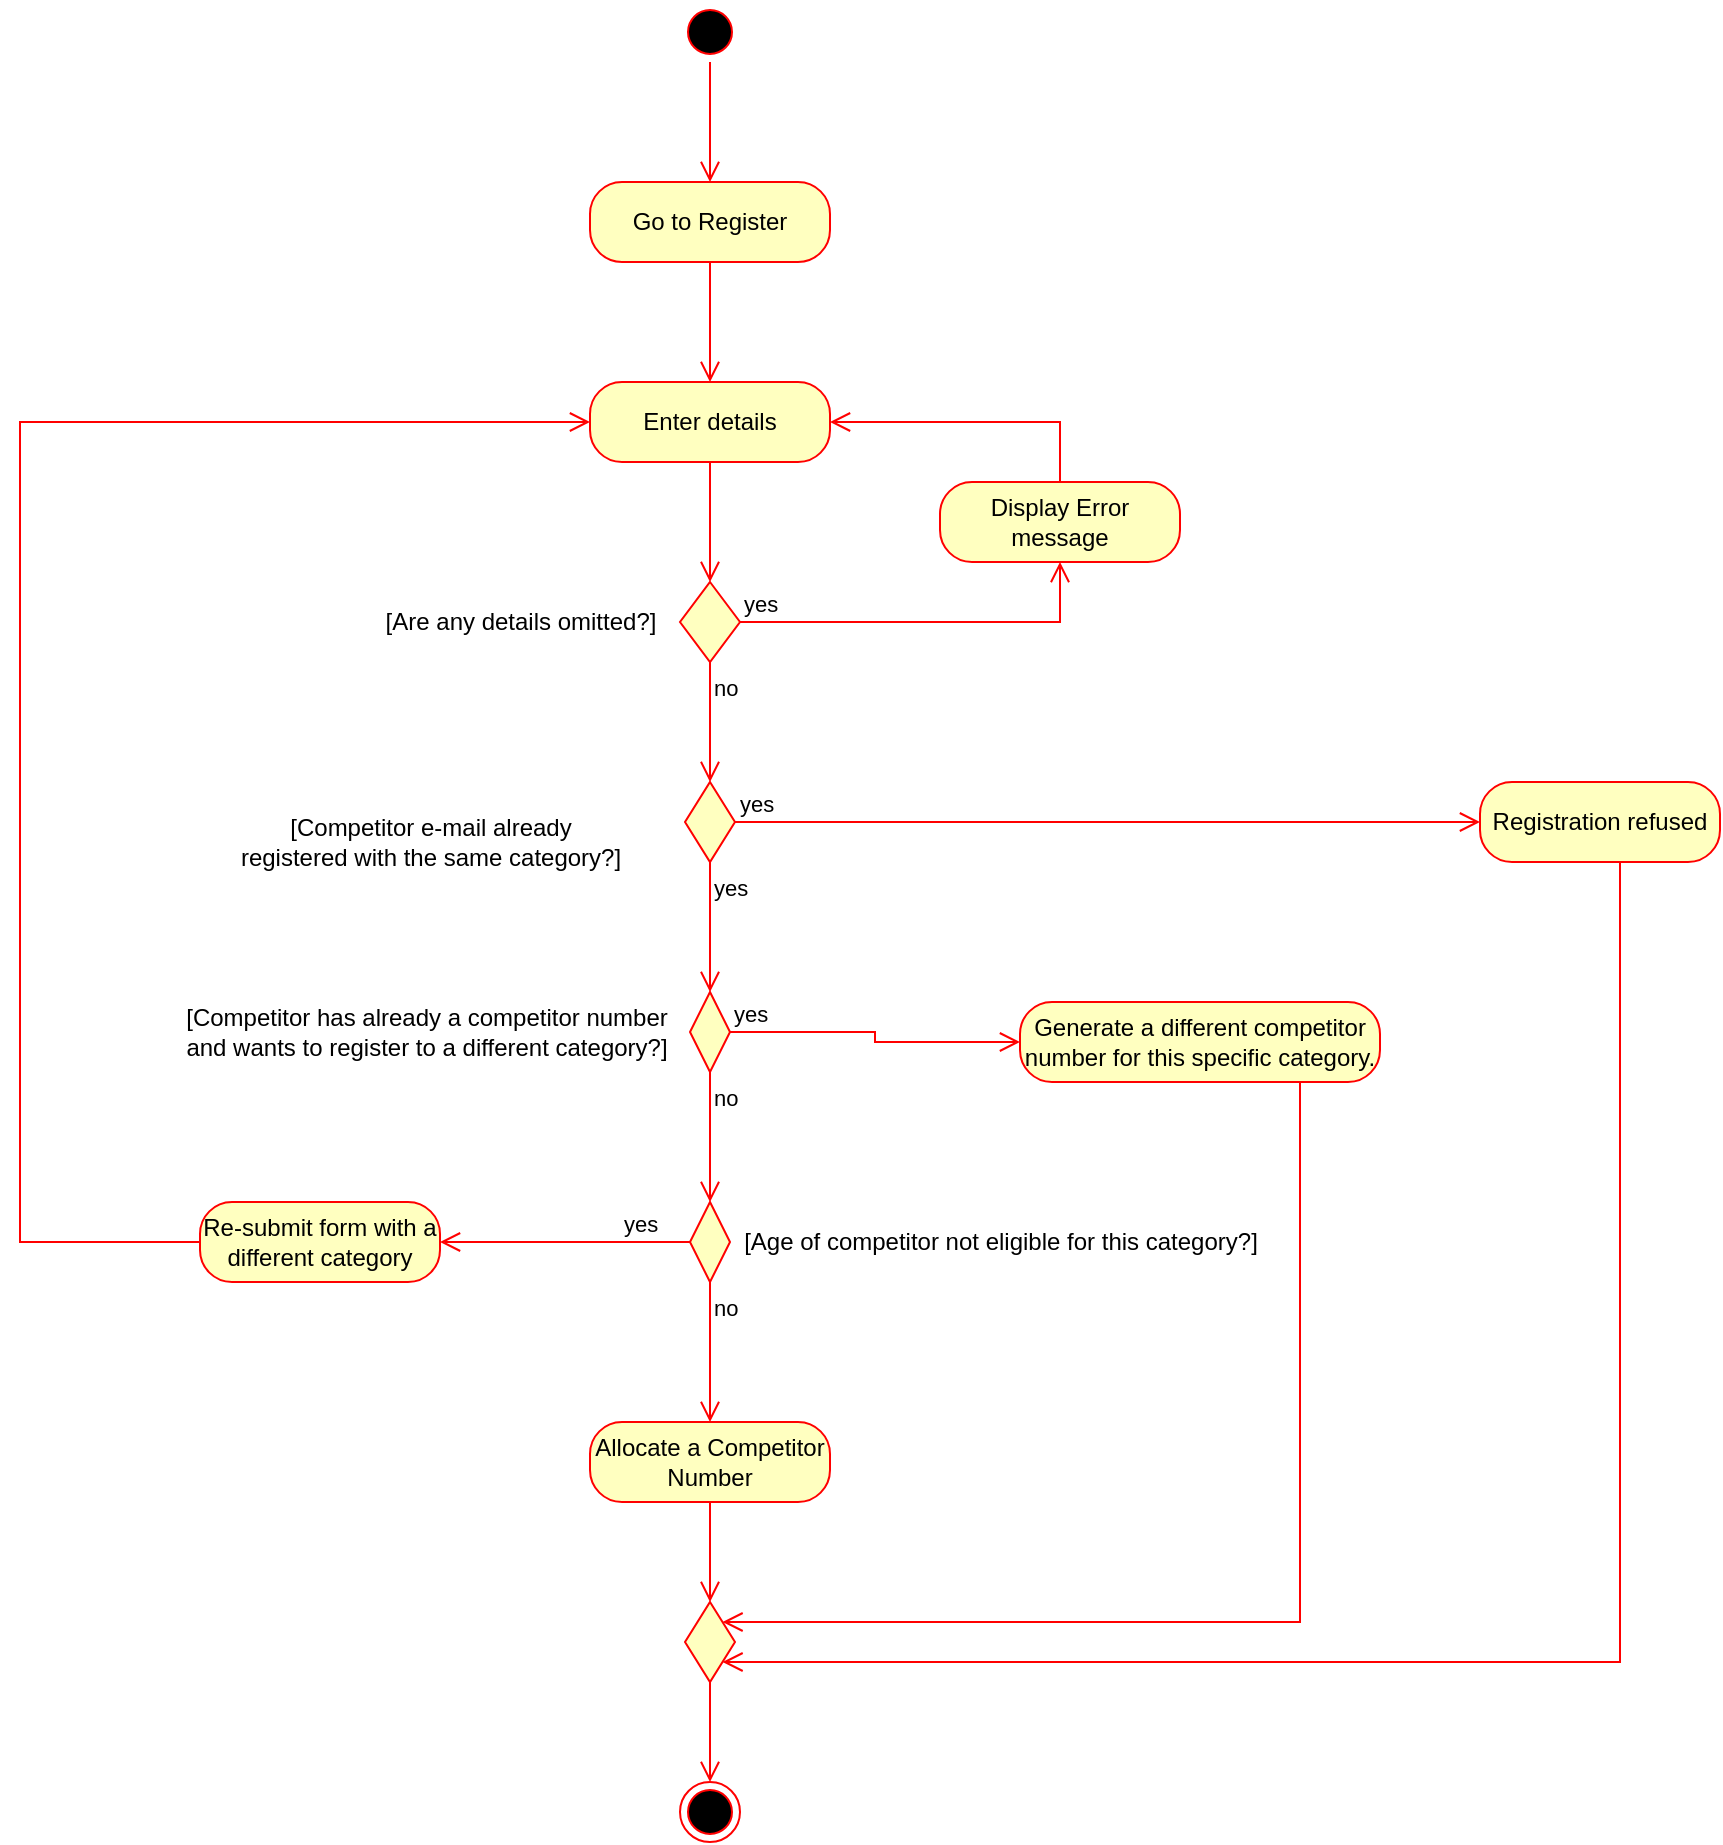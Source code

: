 <mxfile version="20.8.5" type="device"><diagram id="oal16906at_hfkMtdfQI" name="Page-1"><mxGraphModel dx="1809" dy="1602" grid="1" gridSize="10" guides="1" tooltips="1" connect="1" arrows="1" fold="1" page="1" pageScale="1" pageWidth="827" pageHeight="1169" math="0" shadow="0"><root><mxCell id="0"/><mxCell id="1" parent="0"/><mxCell id="sjTzZbXh5n252m3hKQMs-1" value="" style="ellipse;html=1;shape=startState;fillColor=#000000;strokeColor=#ff0000;" vertex="1" parent="1"><mxGeometry x="210" y="70" width="30" height="30" as="geometry"/></mxCell><mxCell id="sjTzZbXh5n252m3hKQMs-2" value="" style="edgeStyle=orthogonalEdgeStyle;html=1;verticalAlign=bottom;endArrow=open;endSize=8;strokeColor=#ff0000;rounded=0;" edge="1" source="sjTzZbXh5n252m3hKQMs-1" parent="1"><mxGeometry relative="1" as="geometry"><mxPoint x="225" y="160" as="targetPoint"/></mxGeometry></mxCell><mxCell id="sjTzZbXh5n252m3hKQMs-3" value="Go to Register" style="rounded=1;whiteSpace=wrap;html=1;arcSize=40;fontColor=#000000;fillColor=#ffffc0;strokeColor=#ff0000;" vertex="1" parent="1"><mxGeometry x="165" y="160" width="120" height="40" as="geometry"/></mxCell><mxCell id="sjTzZbXh5n252m3hKQMs-4" value="" style="edgeStyle=orthogonalEdgeStyle;html=1;verticalAlign=bottom;endArrow=open;endSize=8;strokeColor=#ff0000;rounded=0;" edge="1" source="sjTzZbXh5n252m3hKQMs-3" parent="1"><mxGeometry relative="1" as="geometry"><mxPoint x="225" y="260" as="targetPoint"/></mxGeometry></mxCell><mxCell id="sjTzZbXh5n252m3hKQMs-5" value="Enter details" style="rounded=1;whiteSpace=wrap;html=1;arcSize=40;fontColor=#000000;fillColor=#ffffc0;strokeColor=#ff0000;" vertex="1" parent="1"><mxGeometry x="165" y="260" width="120" height="40" as="geometry"/></mxCell><mxCell id="sjTzZbXh5n252m3hKQMs-6" value="" style="edgeStyle=orthogonalEdgeStyle;html=1;verticalAlign=bottom;endArrow=open;endSize=8;strokeColor=#ff0000;rounded=0;" edge="1" source="sjTzZbXh5n252m3hKQMs-5" parent="1"><mxGeometry relative="1" as="geometry"><mxPoint x="225" y="360" as="targetPoint"/></mxGeometry></mxCell><mxCell id="sjTzZbXh5n252m3hKQMs-7" value="" style="rhombus;whiteSpace=wrap;html=1;fillColor=#ffffc0;strokeColor=#ff0000;" vertex="1" parent="1"><mxGeometry x="210" y="360" width="30" height="40" as="geometry"/></mxCell><mxCell id="sjTzZbXh5n252m3hKQMs-8" value="yes" style="edgeStyle=orthogonalEdgeStyle;html=1;align=left;verticalAlign=bottom;endArrow=open;endSize=8;strokeColor=#ff0000;rounded=0;" edge="1" source="sjTzZbXh5n252m3hKQMs-7" parent="1" target="sjTzZbXh5n252m3hKQMs-17"><mxGeometry x="-1" relative="1" as="geometry"><mxPoint x="400" y="360" as="targetPoint"/><Array as="points"><mxPoint x="400" y="380"/></Array></mxGeometry></mxCell><mxCell id="sjTzZbXh5n252m3hKQMs-9" value="no" style="edgeStyle=orthogonalEdgeStyle;html=1;align=left;verticalAlign=top;endArrow=open;endSize=8;strokeColor=#ff0000;rounded=0;" edge="1" source="sjTzZbXh5n252m3hKQMs-7" parent="1" target="sjTzZbXh5n252m3hKQMs-20"><mxGeometry x="-1" relative="1" as="geometry"><mxPoint x="225" y="470" as="targetPoint"/><Array as="points"><mxPoint x="225" y="460"/><mxPoint x="222" y="460"/></Array></mxGeometry></mxCell><mxCell id="sjTzZbXh5n252m3hKQMs-10" value="[Are any details omitted?]" style="text;html=1;align=center;verticalAlign=middle;resizable=0;points=[];autosize=1;strokeColor=none;fillColor=none;" vertex="1" parent="1"><mxGeometry x="50" y="365" width="160" height="30" as="geometry"/></mxCell><mxCell id="sjTzZbXh5n252m3hKQMs-19" style="edgeStyle=orthogonalEdgeStyle;rounded=0;orthogonalLoop=1;jettySize=auto;html=1;strokeColor=#FF0000;endArrow=open;endFill=0;endSize=8;" edge="1" parent="1" source="sjTzZbXh5n252m3hKQMs-17" target="sjTzZbXh5n252m3hKQMs-5"><mxGeometry relative="1" as="geometry"><Array as="points"><mxPoint x="400" y="280"/></Array></mxGeometry></mxCell><mxCell id="sjTzZbXh5n252m3hKQMs-17" value="Display Error message" style="rounded=1;whiteSpace=wrap;html=1;arcSize=40;fontColor=#000000;fillColor=#ffffc0;strokeColor=#ff0000;" vertex="1" parent="1"><mxGeometry x="340" y="310" width="120" height="40" as="geometry"/></mxCell><mxCell id="sjTzZbXh5n252m3hKQMs-20" value="" style="rhombus;whiteSpace=wrap;html=1;fillColor=#ffffc0;strokeColor=#ff0000;" vertex="1" parent="1"><mxGeometry x="212.5" y="460" width="25" height="40" as="geometry"/></mxCell><mxCell id="sjTzZbXh5n252m3hKQMs-21" value="yes" style="edgeStyle=orthogonalEdgeStyle;html=1;align=left;verticalAlign=bottom;endArrow=open;endSize=8;strokeColor=#ff0000;rounded=0;" edge="1" source="sjTzZbXh5n252m3hKQMs-20" parent="1" target="sjTzZbXh5n252m3hKQMs-25"><mxGeometry x="-1" relative="1" as="geometry"><mxPoint x="440" y="480" as="targetPoint"/><Array as="points"><mxPoint x="380" y="480"/><mxPoint x="380" y="480"/></Array></mxGeometry></mxCell><mxCell id="sjTzZbXh5n252m3hKQMs-22" value="yes" style="edgeStyle=orthogonalEdgeStyle;html=1;align=left;verticalAlign=top;endArrow=open;endSize=8;strokeColor=#ff0000;rounded=0;" edge="1" source="sjTzZbXh5n252m3hKQMs-20" parent="1" target="sjTzZbXh5n252m3hKQMs-30"><mxGeometry x="-1" relative="1" as="geometry"><mxPoint x="225" y="590" as="targetPoint"/><Array as="points"/></mxGeometry></mxCell><mxCell id="sjTzZbXh5n252m3hKQMs-24" value="[Competitor e-mail already &lt;br&gt;registered with the same category?]" style="text;html=1;align=center;verticalAlign=middle;resizable=0;points=[];autosize=1;strokeColor=none;fillColor=none;" vertex="1" parent="1"><mxGeometry x="-20" y="470" width="210" height="40" as="geometry"/></mxCell><mxCell id="sjTzZbXh5n252m3hKQMs-50" style="edgeStyle=orthogonalEdgeStyle;rounded=0;orthogonalLoop=1;jettySize=auto;html=1;strokeColor=#FF0000;endArrow=open;endFill=0;endSize=8;" edge="1" parent="1" source="sjTzZbXh5n252m3hKQMs-25" target="sjTzZbXh5n252m3hKQMs-47"><mxGeometry relative="1" as="geometry"><Array as="points"><mxPoint x="680" y="900"/></Array></mxGeometry></mxCell><mxCell id="sjTzZbXh5n252m3hKQMs-25" value="Registration refused" style="rounded=1;whiteSpace=wrap;html=1;arcSize=40;fontColor=#000000;fillColor=#ffffc0;strokeColor=#ff0000;" vertex="1" parent="1"><mxGeometry x="610" y="460" width="120" height="40" as="geometry"/></mxCell><mxCell id="sjTzZbXh5n252m3hKQMs-30" value="" style="rhombus;whiteSpace=wrap;html=1;fillColor=#ffffc0;strokeColor=#ff0000;" vertex="1" parent="1"><mxGeometry x="215" y="565" width="20" height="40" as="geometry"/></mxCell><mxCell id="sjTzZbXh5n252m3hKQMs-31" value="yes" style="edgeStyle=orthogonalEdgeStyle;html=1;align=left;verticalAlign=bottom;endArrow=open;endSize=8;strokeColor=#ff0000;rounded=0;" edge="1" source="sjTzZbXh5n252m3hKQMs-30" parent="1" target="sjTzZbXh5n252m3hKQMs-35"><mxGeometry x="-1" relative="1" as="geometry"><mxPoint x="370" y="620" as="targetPoint"/></mxGeometry></mxCell><mxCell id="sjTzZbXh5n252m3hKQMs-32" value="no" style="edgeStyle=orthogonalEdgeStyle;html=1;align=left;verticalAlign=top;endArrow=open;endSize=8;strokeColor=#ff0000;rounded=0;" edge="1" source="sjTzZbXh5n252m3hKQMs-30" parent="1" target="sjTzZbXh5n252m3hKQMs-37"><mxGeometry x="-1" relative="1" as="geometry"><mxPoint x="240" y="660" as="targetPoint"/><Array as="points"/></mxGeometry></mxCell><mxCell id="sjTzZbXh5n252m3hKQMs-34" value="[Competitor has already a competitor number &lt;br&gt;and wants to register to a different category?]" style="text;html=1;align=center;verticalAlign=middle;resizable=0;points=[];autosize=1;strokeColor=none;fillColor=none;" vertex="1" parent="1"><mxGeometry x="-47.5" y="565" width="260" height="40" as="geometry"/></mxCell><mxCell id="sjTzZbXh5n252m3hKQMs-35" value="Generate a different competitor number for this specific category." style="rounded=1;whiteSpace=wrap;html=1;arcSize=40;fontColor=#000000;fillColor=#ffffc0;strokeColor=#ff0000;" vertex="1" parent="1"><mxGeometry x="380" y="570" width="180" height="40" as="geometry"/></mxCell><mxCell id="sjTzZbXh5n252m3hKQMs-36" value="" style="edgeStyle=orthogonalEdgeStyle;html=1;verticalAlign=bottom;endArrow=open;endSize=8;strokeColor=#ff0000;rounded=0;" edge="1" source="sjTzZbXh5n252m3hKQMs-35" parent="1" target="sjTzZbXh5n252m3hKQMs-47"><mxGeometry relative="1" as="geometry"><mxPoint x="260" y="900" as="targetPoint"/><Array as="points"><mxPoint x="520" y="880"/></Array></mxGeometry></mxCell><mxCell id="sjTzZbXh5n252m3hKQMs-37" value="" style="rhombus;whiteSpace=wrap;html=1;fillColor=#ffffc0;strokeColor=#ff0000;" vertex="1" parent="1"><mxGeometry x="215" y="670" width="20" height="40" as="geometry"/></mxCell><mxCell id="sjTzZbXh5n252m3hKQMs-38" value="yes" style="edgeStyle=orthogonalEdgeStyle;html=1;align=left;verticalAlign=bottom;endArrow=open;endSize=8;strokeColor=#ff0000;rounded=0;" edge="1" source="sjTzZbXh5n252m3hKQMs-37" parent="1" target="sjTzZbXh5n252m3hKQMs-42"><mxGeometry x="-0.44" relative="1" as="geometry"><mxPoint x="370" y="710" as="targetPoint"/><mxPoint as="offset"/></mxGeometry></mxCell><mxCell id="sjTzZbXh5n252m3hKQMs-39" value="no" style="edgeStyle=orthogonalEdgeStyle;html=1;align=left;verticalAlign=top;endArrow=open;endSize=8;strokeColor=#ff0000;rounded=0;" edge="1" source="sjTzZbXh5n252m3hKQMs-37" parent="1" target="sjTzZbXh5n252m3hKQMs-44"><mxGeometry x="-1" relative="1" as="geometry"><mxPoint x="225" y="820" as="targetPoint"/><Array as="points"><mxPoint x="225" y="790"/><mxPoint x="270" y="790"/></Array></mxGeometry></mxCell><mxCell id="sjTzZbXh5n252m3hKQMs-41" value="[Age of competitor not eligible for this category?]" style="text;html=1;align=center;verticalAlign=middle;resizable=0;points=[];autosize=1;strokeColor=none;fillColor=none;" vertex="1" parent="1"><mxGeometry x="230" y="675" width="280" height="30" as="geometry"/></mxCell><mxCell id="sjTzZbXh5n252m3hKQMs-42" value="Re-submit form with a different category" style="rounded=1;whiteSpace=wrap;html=1;arcSize=40;fontColor=#000000;fillColor=#ffffc0;strokeColor=#ff0000;" vertex="1" parent="1"><mxGeometry x="-30" y="670" width="120" height="40" as="geometry"/></mxCell><mxCell id="sjTzZbXh5n252m3hKQMs-43" value="" style="edgeStyle=orthogonalEdgeStyle;html=1;verticalAlign=bottom;endArrow=open;endSize=8;strokeColor=#ff0000;rounded=0;" edge="1" source="sjTzZbXh5n252m3hKQMs-42" parent="1" target="sjTzZbXh5n252m3hKQMs-5"><mxGeometry relative="1" as="geometry"><mxPoint y="850" as="targetPoint"/><Array as="points"><mxPoint x="-120" y="690"/><mxPoint x="-120" y="280"/></Array></mxGeometry></mxCell><mxCell id="sjTzZbXh5n252m3hKQMs-44" value="Allocate a Competitor Number" style="rounded=1;whiteSpace=wrap;html=1;arcSize=40;fontColor=#000000;fillColor=#ffffc0;strokeColor=#ff0000;" vertex="1" parent="1"><mxGeometry x="165" y="780" width="120" height="40" as="geometry"/></mxCell><mxCell id="sjTzZbXh5n252m3hKQMs-45" value="" style="edgeStyle=orthogonalEdgeStyle;html=1;verticalAlign=bottom;endArrow=open;endSize=8;strokeColor=#ff0000;rounded=0;" edge="1" source="sjTzZbXh5n252m3hKQMs-44" parent="1" target="sjTzZbXh5n252m3hKQMs-47"><mxGeometry relative="1" as="geometry"><mxPoint x="250" y="850" as="targetPoint"/><Array as="points"><mxPoint x="225" y="880"/><mxPoint x="225" y="880"/></Array></mxGeometry></mxCell><mxCell id="sjTzZbXh5n252m3hKQMs-52" style="edgeStyle=orthogonalEdgeStyle;rounded=0;orthogonalLoop=1;jettySize=auto;html=1;strokeColor=#FF0000;endArrow=open;endFill=0;endSize=8;" edge="1" parent="1" source="sjTzZbXh5n252m3hKQMs-47" target="sjTzZbXh5n252m3hKQMs-51"><mxGeometry relative="1" as="geometry"/></mxCell><mxCell id="sjTzZbXh5n252m3hKQMs-47" value="" style="rhombus;whiteSpace=wrap;html=1;fillColor=#ffffc0;strokeColor=#ff0000;" vertex="1" parent="1"><mxGeometry x="212.5" y="870" width="25" height="40" as="geometry"/></mxCell><mxCell id="sjTzZbXh5n252m3hKQMs-51" value="" style="ellipse;html=1;shape=endState;fillColor=#000000;strokeColor=#ff0000;" vertex="1" parent="1"><mxGeometry x="210" y="960" width="30" height="30" as="geometry"/></mxCell></root></mxGraphModel></diagram></mxfile>